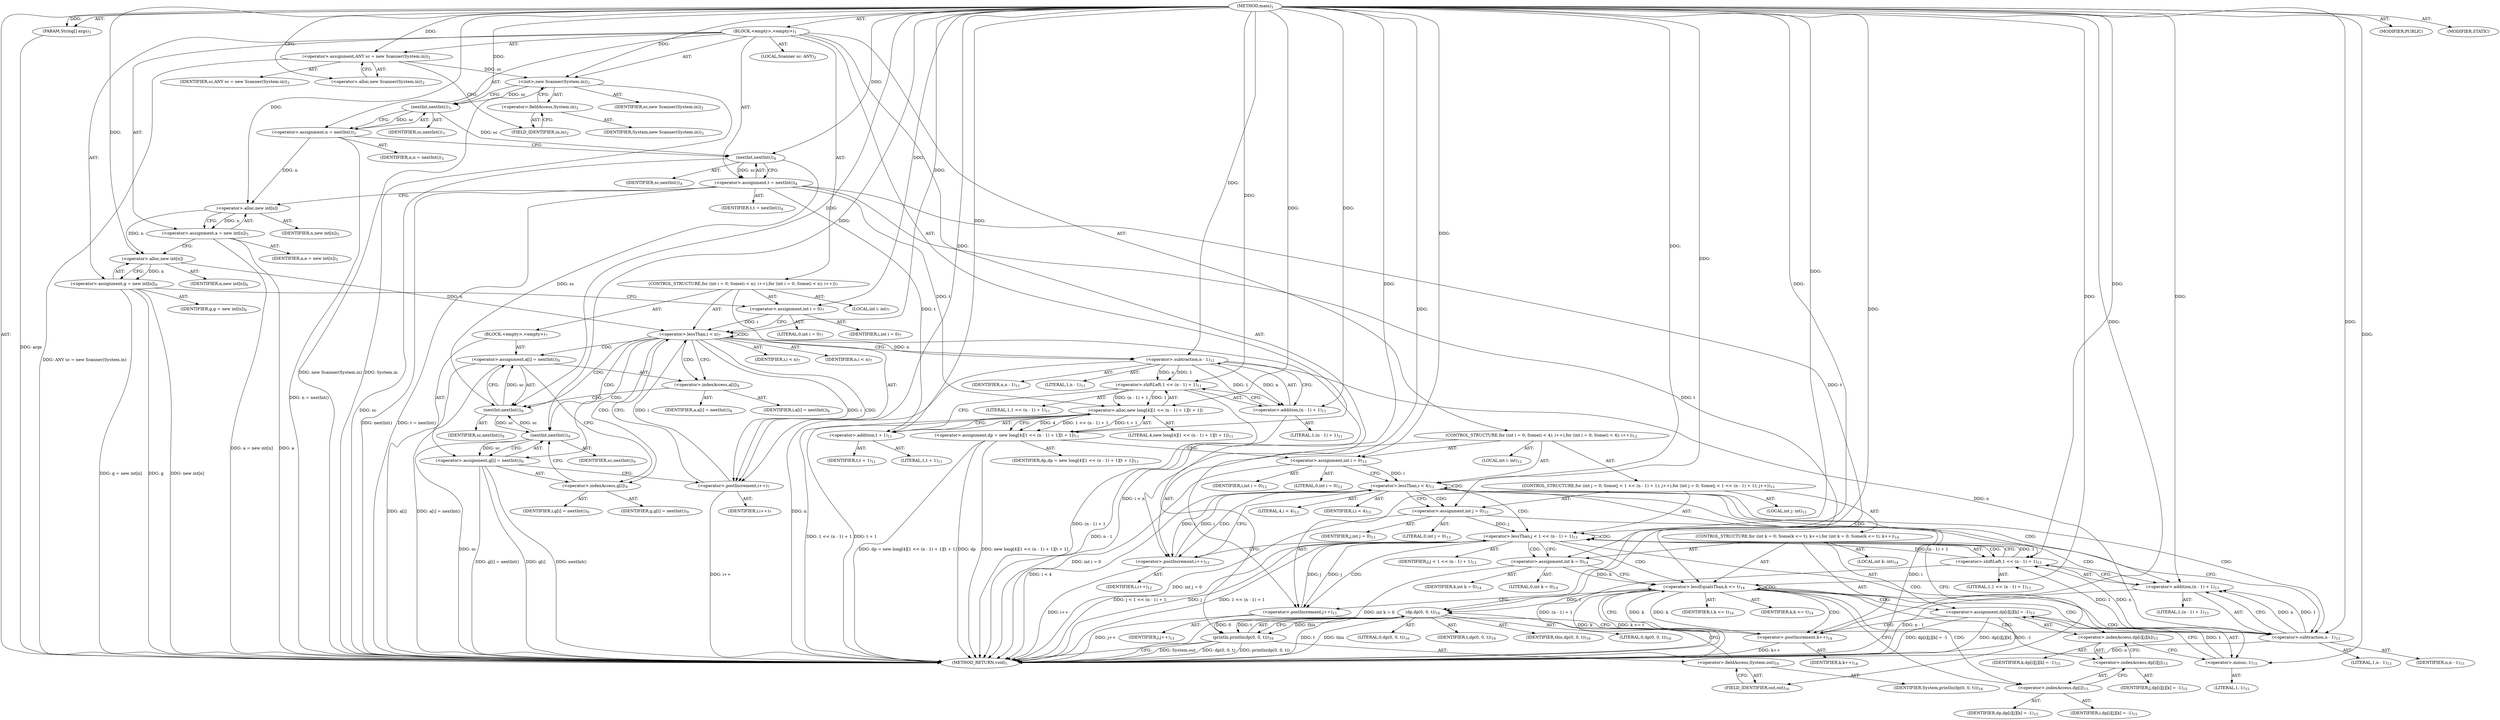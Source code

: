 digraph "main" {  
"19" [label = <(METHOD,main)<SUB>1</SUB>> ]
"20" [label = <(PARAM,String[] args)<SUB>1</SUB>> ]
"21" [label = <(BLOCK,&lt;empty&gt;,&lt;empty&gt;)<SUB>1</SUB>> ]
"4" [label = <(LOCAL,Scanner sc: ANY)<SUB>2</SUB>> ]
"22" [label = <(&lt;operator&gt;.assignment,ANY sc = new Scanner(System.in))<SUB>2</SUB>> ]
"23" [label = <(IDENTIFIER,sc,ANY sc = new Scanner(System.in))<SUB>2</SUB>> ]
"24" [label = <(&lt;operator&gt;.alloc,new Scanner(System.in))<SUB>2</SUB>> ]
"25" [label = <(&lt;init&gt;,new Scanner(System.in))<SUB>2</SUB>> ]
"3" [label = <(IDENTIFIER,sc,new Scanner(System.in))<SUB>2</SUB>> ]
"26" [label = <(&lt;operator&gt;.fieldAccess,System.in)<SUB>2</SUB>> ]
"27" [label = <(IDENTIFIER,System,new Scanner(System.in))<SUB>2</SUB>> ]
"28" [label = <(FIELD_IDENTIFIER,in,in)<SUB>2</SUB>> ]
"29" [label = <(&lt;operator&gt;.assignment,n = nextInt())<SUB>3</SUB>> ]
"30" [label = <(IDENTIFIER,n,n = nextInt())<SUB>3</SUB>> ]
"31" [label = <(nextInt,nextInt())<SUB>3</SUB>> ]
"32" [label = <(IDENTIFIER,sc,nextInt())<SUB>3</SUB>> ]
"33" [label = <(&lt;operator&gt;.assignment,t = nextInt())<SUB>4</SUB>> ]
"34" [label = <(IDENTIFIER,t,t = nextInt())<SUB>4</SUB>> ]
"35" [label = <(nextInt,nextInt())<SUB>4</SUB>> ]
"36" [label = <(IDENTIFIER,sc,nextInt())<SUB>4</SUB>> ]
"37" [label = <(&lt;operator&gt;.assignment,a = new int[n])<SUB>5</SUB>> ]
"38" [label = <(IDENTIFIER,a,a = new int[n])<SUB>5</SUB>> ]
"39" [label = <(&lt;operator&gt;.alloc,new int[n])> ]
"40" [label = <(IDENTIFIER,n,new int[n])<SUB>5</SUB>> ]
"41" [label = <(&lt;operator&gt;.assignment,g = new int[n])<SUB>6</SUB>> ]
"42" [label = <(IDENTIFIER,g,g = new int[n])<SUB>6</SUB>> ]
"43" [label = <(&lt;operator&gt;.alloc,new int[n])> ]
"44" [label = <(IDENTIFIER,n,new int[n])<SUB>6</SUB>> ]
"45" [label = <(CONTROL_STRUCTURE,for (int i = 0; Some(i &lt; n); i++),for (int i = 0; Some(i &lt; n); i++))<SUB>7</SUB>> ]
"46" [label = <(LOCAL,int i: int)<SUB>7</SUB>> ]
"47" [label = <(&lt;operator&gt;.assignment,int i = 0)<SUB>7</SUB>> ]
"48" [label = <(IDENTIFIER,i,int i = 0)<SUB>7</SUB>> ]
"49" [label = <(LITERAL,0,int i = 0)<SUB>7</SUB>> ]
"50" [label = <(&lt;operator&gt;.lessThan,i &lt; n)<SUB>7</SUB>> ]
"51" [label = <(IDENTIFIER,i,i &lt; n)<SUB>7</SUB>> ]
"52" [label = <(IDENTIFIER,n,i &lt; n)<SUB>7</SUB>> ]
"53" [label = <(&lt;operator&gt;.postIncrement,i++)<SUB>7</SUB>> ]
"54" [label = <(IDENTIFIER,i,i++)<SUB>7</SUB>> ]
"55" [label = <(BLOCK,&lt;empty&gt;,&lt;empty&gt;)<SUB>7</SUB>> ]
"56" [label = <(&lt;operator&gt;.assignment,a[i] = nextInt())<SUB>8</SUB>> ]
"57" [label = <(&lt;operator&gt;.indexAccess,a[i])<SUB>8</SUB>> ]
"58" [label = <(IDENTIFIER,a,a[i] = nextInt())<SUB>8</SUB>> ]
"59" [label = <(IDENTIFIER,i,a[i] = nextInt())<SUB>8</SUB>> ]
"60" [label = <(nextInt,nextInt())<SUB>8</SUB>> ]
"61" [label = <(IDENTIFIER,sc,nextInt())<SUB>8</SUB>> ]
"62" [label = <(&lt;operator&gt;.assignment,g[i] = nextInt())<SUB>9</SUB>> ]
"63" [label = <(&lt;operator&gt;.indexAccess,g[i])<SUB>9</SUB>> ]
"64" [label = <(IDENTIFIER,g,g[i] = nextInt())<SUB>9</SUB>> ]
"65" [label = <(IDENTIFIER,i,g[i] = nextInt())<SUB>9</SUB>> ]
"66" [label = <(nextInt,nextInt())<SUB>9</SUB>> ]
"67" [label = <(IDENTIFIER,sc,nextInt())<SUB>9</SUB>> ]
"68" [label = <(&lt;operator&gt;.assignment,dp = new long[4][1 &lt;&lt; (n - 1) + 1][t + 1])<SUB>11</SUB>> ]
"69" [label = <(IDENTIFIER,dp,dp = new long[4][1 &lt;&lt; (n - 1) + 1][t + 1])<SUB>11</SUB>> ]
"70" [label = <(&lt;operator&gt;.alloc,new long[4][1 &lt;&lt; (n - 1) + 1][t + 1])> ]
"71" [label = <(LITERAL,4,new long[4][1 &lt;&lt; (n - 1) + 1][t + 1])<SUB>11</SUB>> ]
"72" [label = <(&lt;operator&gt;.shiftLeft,1 &lt;&lt; (n - 1) + 1)<SUB>11</SUB>> ]
"73" [label = <(LITERAL,1,1 &lt;&lt; (n - 1) + 1)<SUB>11</SUB>> ]
"74" [label = <(&lt;operator&gt;.addition,(n - 1) + 1)<SUB>11</SUB>> ]
"75" [label = <(&lt;operator&gt;.subtraction,n - 1)<SUB>11</SUB>> ]
"76" [label = <(IDENTIFIER,n,n - 1)<SUB>11</SUB>> ]
"77" [label = <(LITERAL,1,n - 1)<SUB>11</SUB>> ]
"78" [label = <(LITERAL,1,(n - 1) + 1)<SUB>11</SUB>> ]
"79" [label = <(&lt;operator&gt;.addition,t + 1)<SUB>11</SUB>> ]
"80" [label = <(IDENTIFIER,t,t + 1)<SUB>11</SUB>> ]
"81" [label = <(LITERAL,1,t + 1)<SUB>11</SUB>> ]
"82" [label = <(CONTROL_STRUCTURE,for (int i = 0; Some(i &lt; 4); i++),for (int i = 0; Some(i &lt; 4); i++))<SUB>12</SUB>> ]
"83" [label = <(LOCAL,int i: int)<SUB>12</SUB>> ]
"84" [label = <(&lt;operator&gt;.assignment,int i = 0)<SUB>12</SUB>> ]
"85" [label = <(IDENTIFIER,i,int i = 0)<SUB>12</SUB>> ]
"86" [label = <(LITERAL,0,int i = 0)<SUB>12</SUB>> ]
"87" [label = <(&lt;operator&gt;.lessThan,i &lt; 4)<SUB>12</SUB>> ]
"88" [label = <(IDENTIFIER,i,i &lt; 4)<SUB>12</SUB>> ]
"89" [label = <(LITERAL,4,i &lt; 4)<SUB>12</SUB>> ]
"90" [label = <(&lt;operator&gt;.postIncrement,i++)<SUB>12</SUB>> ]
"91" [label = <(IDENTIFIER,i,i++)<SUB>12</SUB>> ]
"92" [label = <(CONTROL_STRUCTURE,for (int j = 0; Some(j &lt; 1 &lt;&lt; (n - 1) + 1); j++),for (int j = 0; Some(j &lt; 1 &lt;&lt; (n - 1) + 1); j++))<SUB>13</SUB>> ]
"93" [label = <(LOCAL,int j: int)<SUB>13</SUB>> ]
"94" [label = <(&lt;operator&gt;.assignment,int j = 0)<SUB>13</SUB>> ]
"95" [label = <(IDENTIFIER,j,int j = 0)<SUB>13</SUB>> ]
"96" [label = <(LITERAL,0,int j = 0)<SUB>13</SUB>> ]
"97" [label = <(&lt;operator&gt;.lessThan,j &lt; 1 &lt;&lt; (n - 1) + 1)<SUB>13</SUB>> ]
"98" [label = <(IDENTIFIER,j,j &lt; 1 &lt;&lt; (n - 1) + 1)<SUB>13</SUB>> ]
"99" [label = <(&lt;operator&gt;.shiftLeft,1 &lt;&lt; (n - 1) + 1)<SUB>13</SUB>> ]
"100" [label = <(LITERAL,1,1 &lt;&lt; (n - 1) + 1)<SUB>13</SUB>> ]
"101" [label = <(&lt;operator&gt;.addition,(n - 1) + 1)<SUB>13</SUB>> ]
"102" [label = <(&lt;operator&gt;.subtraction,n - 1)<SUB>13</SUB>> ]
"103" [label = <(IDENTIFIER,n,n - 1)<SUB>13</SUB>> ]
"104" [label = <(LITERAL,1,n - 1)<SUB>13</SUB>> ]
"105" [label = <(LITERAL,1,(n - 1) + 1)<SUB>13</SUB>> ]
"106" [label = <(&lt;operator&gt;.postIncrement,j++)<SUB>13</SUB>> ]
"107" [label = <(IDENTIFIER,j,j++)<SUB>13</SUB>> ]
"108" [label = <(CONTROL_STRUCTURE,for (int k = 0; Some(k &lt;= t); k++),for (int k = 0; Some(k &lt;= t); k++))<SUB>14</SUB>> ]
"109" [label = <(LOCAL,int k: int)<SUB>14</SUB>> ]
"110" [label = <(&lt;operator&gt;.assignment,int k = 0)<SUB>14</SUB>> ]
"111" [label = <(IDENTIFIER,k,int k = 0)<SUB>14</SUB>> ]
"112" [label = <(LITERAL,0,int k = 0)<SUB>14</SUB>> ]
"113" [label = <(&lt;operator&gt;.lessEqualsThan,k &lt;= t)<SUB>14</SUB>> ]
"114" [label = <(IDENTIFIER,k,k &lt;= t)<SUB>14</SUB>> ]
"115" [label = <(IDENTIFIER,t,k &lt;= t)<SUB>14</SUB>> ]
"116" [label = <(&lt;operator&gt;.postIncrement,k++)<SUB>14</SUB>> ]
"117" [label = <(IDENTIFIER,k,k++)<SUB>14</SUB>> ]
"118" [label = <(&lt;operator&gt;.assignment,dp[i][j][k] = -1)<SUB>15</SUB>> ]
"119" [label = <(&lt;operator&gt;.indexAccess,dp[i][j][k])<SUB>15</SUB>> ]
"120" [label = <(&lt;operator&gt;.indexAccess,dp[i][j])<SUB>15</SUB>> ]
"121" [label = <(&lt;operator&gt;.indexAccess,dp[i])<SUB>15</SUB>> ]
"122" [label = <(IDENTIFIER,dp,dp[i][j][k] = -1)<SUB>15</SUB>> ]
"123" [label = <(IDENTIFIER,i,dp[i][j][k] = -1)<SUB>15</SUB>> ]
"124" [label = <(IDENTIFIER,j,dp[i][j][k] = -1)<SUB>15</SUB>> ]
"125" [label = <(IDENTIFIER,k,dp[i][j][k] = -1)<SUB>15</SUB>> ]
"126" [label = <(&lt;operator&gt;.minus,-1)<SUB>15</SUB>> ]
"127" [label = <(LITERAL,1,-1)<SUB>15</SUB>> ]
"128" [label = <(println,println(dp(0, 0, t)))<SUB>16</SUB>> ]
"129" [label = <(&lt;operator&gt;.fieldAccess,System.out)<SUB>16</SUB>> ]
"130" [label = <(IDENTIFIER,System,println(dp(0, 0, t)))<SUB>16</SUB>> ]
"131" [label = <(FIELD_IDENTIFIER,out,out)<SUB>16</SUB>> ]
"132" [label = <(dp,dp(0, 0, t))<SUB>16</SUB>> ]
"133" [label = <(IDENTIFIER,this,dp(0, 0, t))<SUB>16</SUB>> ]
"134" [label = <(LITERAL,0,dp(0, 0, t))<SUB>16</SUB>> ]
"135" [label = <(LITERAL,0,dp(0, 0, t))<SUB>16</SUB>> ]
"136" [label = <(IDENTIFIER,t,dp(0, 0, t))<SUB>16</SUB>> ]
"137" [label = <(MODIFIER,PUBLIC)> ]
"138" [label = <(MODIFIER,STATIC)> ]
"139" [label = <(METHOD_RETURN,void)<SUB>1</SUB>> ]
  "19" -> "20"  [ label = "AST: "] 
  "19" -> "21"  [ label = "AST: "] 
  "19" -> "137"  [ label = "AST: "] 
  "19" -> "138"  [ label = "AST: "] 
  "19" -> "139"  [ label = "AST: "] 
  "21" -> "4"  [ label = "AST: "] 
  "21" -> "22"  [ label = "AST: "] 
  "21" -> "25"  [ label = "AST: "] 
  "21" -> "29"  [ label = "AST: "] 
  "21" -> "33"  [ label = "AST: "] 
  "21" -> "37"  [ label = "AST: "] 
  "21" -> "41"  [ label = "AST: "] 
  "21" -> "45"  [ label = "AST: "] 
  "21" -> "68"  [ label = "AST: "] 
  "21" -> "82"  [ label = "AST: "] 
  "21" -> "128"  [ label = "AST: "] 
  "22" -> "23"  [ label = "AST: "] 
  "22" -> "24"  [ label = "AST: "] 
  "25" -> "3"  [ label = "AST: "] 
  "25" -> "26"  [ label = "AST: "] 
  "26" -> "27"  [ label = "AST: "] 
  "26" -> "28"  [ label = "AST: "] 
  "29" -> "30"  [ label = "AST: "] 
  "29" -> "31"  [ label = "AST: "] 
  "31" -> "32"  [ label = "AST: "] 
  "33" -> "34"  [ label = "AST: "] 
  "33" -> "35"  [ label = "AST: "] 
  "35" -> "36"  [ label = "AST: "] 
  "37" -> "38"  [ label = "AST: "] 
  "37" -> "39"  [ label = "AST: "] 
  "39" -> "40"  [ label = "AST: "] 
  "41" -> "42"  [ label = "AST: "] 
  "41" -> "43"  [ label = "AST: "] 
  "43" -> "44"  [ label = "AST: "] 
  "45" -> "46"  [ label = "AST: "] 
  "45" -> "47"  [ label = "AST: "] 
  "45" -> "50"  [ label = "AST: "] 
  "45" -> "53"  [ label = "AST: "] 
  "45" -> "55"  [ label = "AST: "] 
  "47" -> "48"  [ label = "AST: "] 
  "47" -> "49"  [ label = "AST: "] 
  "50" -> "51"  [ label = "AST: "] 
  "50" -> "52"  [ label = "AST: "] 
  "53" -> "54"  [ label = "AST: "] 
  "55" -> "56"  [ label = "AST: "] 
  "55" -> "62"  [ label = "AST: "] 
  "56" -> "57"  [ label = "AST: "] 
  "56" -> "60"  [ label = "AST: "] 
  "57" -> "58"  [ label = "AST: "] 
  "57" -> "59"  [ label = "AST: "] 
  "60" -> "61"  [ label = "AST: "] 
  "62" -> "63"  [ label = "AST: "] 
  "62" -> "66"  [ label = "AST: "] 
  "63" -> "64"  [ label = "AST: "] 
  "63" -> "65"  [ label = "AST: "] 
  "66" -> "67"  [ label = "AST: "] 
  "68" -> "69"  [ label = "AST: "] 
  "68" -> "70"  [ label = "AST: "] 
  "70" -> "71"  [ label = "AST: "] 
  "70" -> "72"  [ label = "AST: "] 
  "70" -> "79"  [ label = "AST: "] 
  "72" -> "73"  [ label = "AST: "] 
  "72" -> "74"  [ label = "AST: "] 
  "74" -> "75"  [ label = "AST: "] 
  "74" -> "78"  [ label = "AST: "] 
  "75" -> "76"  [ label = "AST: "] 
  "75" -> "77"  [ label = "AST: "] 
  "79" -> "80"  [ label = "AST: "] 
  "79" -> "81"  [ label = "AST: "] 
  "82" -> "83"  [ label = "AST: "] 
  "82" -> "84"  [ label = "AST: "] 
  "82" -> "87"  [ label = "AST: "] 
  "82" -> "90"  [ label = "AST: "] 
  "82" -> "92"  [ label = "AST: "] 
  "84" -> "85"  [ label = "AST: "] 
  "84" -> "86"  [ label = "AST: "] 
  "87" -> "88"  [ label = "AST: "] 
  "87" -> "89"  [ label = "AST: "] 
  "90" -> "91"  [ label = "AST: "] 
  "92" -> "93"  [ label = "AST: "] 
  "92" -> "94"  [ label = "AST: "] 
  "92" -> "97"  [ label = "AST: "] 
  "92" -> "106"  [ label = "AST: "] 
  "92" -> "108"  [ label = "AST: "] 
  "94" -> "95"  [ label = "AST: "] 
  "94" -> "96"  [ label = "AST: "] 
  "97" -> "98"  [ label = "AST: "] 
  "97" -> "99"  [ label = "AST: "] 
  "99" -> "100"  [ label = "AST: "] 
  "99" -> "101"  [ label = "AST: "] 
  "101" -> "102"  [ label = "AST: "] 
  "101" -> "105"  [ label = "AST: "] 
  "102" -> "103"  [ label = "AST: "] 
  "102" -> "104"  [ label = "AST: "] 
  "106" -> "107"  [ label = "AST: "] 
  "108" -> "109"  [ label = "AST: "] 
  "108" -> "110"  [ label = "AST: "] 
  "108" -> "113"  [ label = "AST: "] 
  "108" -> "116"  [ label = "AST: "] 
  "108" -> "118"  [ label = "AST: "] 
  "110" -> "111"  [ label = "AST: "] 
  "110" -> "112"  [ label = "AST: "] 
  "113" -> "114"  [ label = "AST: "] 
  "113" -> "115"  [ label = "AST: "] 
  "116" -> "117"  [ label = "AST: "] 
  "118" -> "119"  [ label = "AST: "] 
  "118" -> "126"  [ label = "AST: "] 
  "119" -> "120"  [ label = "AST: "] 
  "119" -> "125"  [ label = "AST: "] 
  "120" -> "121"  [ label = "AST: "] 
  "120" -> "124"  [ label = "AST: "] 
  "121" -> "122"  [ label = "AST: "] 
  "121" -> "123"  [ label = "AST: "] 
  "126" -> "127"  [ label = "AST: "] 
  "128" -> "129"  [ label = "AST: "] 
  "128" -> "132"  [ label = "AST: "] 
  "129" -> "130"  [ label = "AST: "] 
  "129" -> "131"  [ label = "AST: "] 
  "132" -> "133"  [ label = "AST: "] 
  "132" -> "134"  [ label = "AST: "] 
  "132" -> "135"  [ label = "AST: "] 
  "132" -> "136"  [ label = "AST: "] 
  "22" -> "28"  [ label = "CFG: "] 
  "25" -> "31"  [ label = "CFG: "] 
  "29" -> "35"  [ label = "CFG: "] 
  "33" -> "39"  [ label = "CFG: "] 
  "37" -> "43"  [ label = "CFG: "] 
  "41" -> "47"  [ label = "CFG: "] 
  "68" -> "84"  [ label = "CFG: "] 
  "128" -> "139"  [ label = "CFG: "] 
  "24" -> "22"  [ label = "CFG: "] 
  "26" -> "25"  [ label = "CFG: "] 
  "31" -> "29"  [ label = "CFG: "] 
  "35" -> "33"  [ label = "CFG: "] 
  "39" -> "37"  [ label = "CFG: "] 
  "43" -> "41"  [ label = "CFG: "] 
  "47" -> "50"  [ label = "CFG: "] 
  "50" -> "57"  [ label = "CFG: "] 
  "50" -> "75"  [ label = "CFG: "] 
  "53" -> "50"  [ label = "CFG: "] 
  "70" -> "68"  [ label = "CFG: "] 
  "84" -> "87"  [ label = "CFG: "] 
  "87" -> "94"  [ label = "CFG: "] 
  "87" -> "131"  [ label = "CFG: "] 
  "90" -> "87"  [ label = "CFG: "] 
  "129" -> "132"  [ label = "CFG: "] 
  "132" -> "128"  [ label = "CFG: "] 
  "28" -> "26"  [ label = "CFG: "] 
  "56" -> "63"  [ label = "CFG: "] 
  "62" -> "53"  [ label = "CFG: "] 
  "72" -> "79"  [ label = "CFG: "] 
  "79" -> "70"  [ label = "CFG: "] 
  "94" -> "102"  [ label = "CFG: "] 
  "97" -> "110"  [ label = "CFG: "] 
  "97" -> "90"  [ label = "CFG: "] 
  "106" -> "102"  [ label = "CFG: "] 
  "131" -> "129"  [ label = "CFG: "] 
  "57" -> "60"  [ label = "CFG: "] 
  "60" -> "56"  [ label = "CFG: "] 
  "63" -> "66"  [ label = "CFG: "] 
  "66" -> "62"  [ label = "CFG: "] 
  "74" -> "72"  [ label = "CFG: "] 
  "99" -> "97"  [ label = "CFG: "] 
  "110" -> "113"  [ label = "CFG: "] 
  "113" -> "121"  [ label = "CFG: "] 
  "113" -> "106"  [ label = "CFG: "] 
  "116" -> "113"  [ label = "CFG: "] 
  "118" -> "116"  [ label = "CFG: "] 
  "75" -> "74"  [ label = "CFG: "] 
  "101" -> "99"  [ label = "CFG: "] 
  "119" -> "126"  [ label = "CFG: "] 
  "126" -> "118"  [ label = "CFG: "] 
  "102" -> "101"  [ label = "CFG: "] 
  "120" -> "119"  [ label = "CFG: "] 
  "121" -> "120"  [ label = "CFG: "] 
  "19" -> "24"  [ label = "CFG: "] 
  "20" -> "139"  [ label = "DDG: args"] 
  "22" -> "139"  [ label = "DDG: ANY sc = new Scanner(System.in)"] 
  "25" -> "139"  [ label = "DDG: System.in"] 
  "25" -> "139"  [ label = "DDG: new Scanner(System.in)"] 
  "29" -> "139"  [ label = "DDG: n = nextInt()"] 
  "35" -> "139"  [ label = "DDG: sc"] 
  "33" -> "139"  [ label = "DDG: nextInt()"] 
  "33" -> "139"  [ label = "DDG: t = nextInt()"] 
  "37" -> "139"  [ label = "DDG: a"] 
  "37" -> "139"  [ label = "DDG: a = new int[n]"] 
  "41" -> "139"  [ label = "DDG: g"] 
  "41" -> "139"  [ label = "DDG: new int[n]"] 
  "41" -> "139"  [ label = "DDG: g = new int[n]"] 
  "50" -> "139"  [ label = "DDG: i &lt; n"] 
  "68" -> "139"  [ label = "DDG: dp"] 
  "75" -> "139"  [ label = "DDG: n"] 
  "74" -> "139"  [ label = "DDG: n - 1"] 
  "72" -> "139"  [ label = "DDG: (n - 1) + 1"] 
  "70" -> "139"  [ label = "DDG: 1 &lt;&lt; (n - 1) + 1"] 
  "70" -> "139"  [ label = "DDG: t + 1"] 
  "68" -> "139"  [ label = "DDG: new long[4][1 &lt;&lt; (n - 1) + 1][t + 1]"] 
  "68" -> "139"  [ label = "DDG: dp = new long[4][1 &lt;&lt; (n - 1) + 1][t + 1]"] 
  "84" -> "139"  [ label = "DDG: int i = 0"] 
  "87" -> "139"  [ label = "DDG: i"] 
  "87" -> "139"  [ label = "DDG: i &lt; 4"] 
  "128" -> "139"  [ label = "DDG: System.out"] 
  "132" -> "139"  [ label = "DDG: t"] 
  "128" -> "139"  [ label = "DDG: dp(0, 0, t)"] 
  "128" -> "139"  [ label = "DDG: println(dp(0, 0, t))"] 
  "94" -> "139"  [ label = "DDG: int j = 0"] 
  "97" -> "139"  [ label = "DDG: j"] 
  "102" -> "139"  [ label = "DDG: n"] 
  "101" -> "139"  [ label = "DDG: n - 1"] 
  "99" -> "139"  [ label = "DDG: (n - 1) + 1"] 
  "97" -> "139"  [ label = "DDG: 1 &lt;&lt; (n - 1) + 1"] 
  "97" -> "139"  [ label = "DDG: j &lt; 1 &lt;&lt; (n - 1) + 1"] 
  "90" -> "139"  [ label = "DDG: i++"] 
  "110" -> "139"  [ label = "DDG: int k = 0"] 
  "113" -> "139"  [ label = "DDG: k"] 
  "113" -> "139"  [ label = "DDG: k &lt;= t"] 
  "106" -> "139"  [ label = "DDG: j++"] 
  "118" -> "139"  [ label = "DDG: dp[i][j][k]"] 
  "118" -> "139"  [ label = "DDG: -1"] 
  "118" -> "139"  [ label = "DDG: dp[i][j][k] = -1"] 
  "116" -> "139"  [ label = "DDG: k++"] 
  "56" -> "139"  [ label = "DDG: a[i]"] 
  "56" -> "139"  [ label = "DDG: a[i] = nextInt()"] 
  "62" -> "139"  [ label = "DDG: g[i]"] 
  "66" -> "139"  [ label = "DDG: sc"] 
  "62" -> "139"  [ label = "DDG: nextInt()"] 
  "62" -> "139"  [ label = "DDG: g[i] = nextInt()"] 
  "53" -> "139"  [ label = "DDG: i++"] 
  "132" -> "139"  [ label = "DDG: this"] 
  "19" -> "20"  [ label = "DDG: "] 
  "19" -> "22"  [ label = "DDG: "] 
  "31" -> "29"  [ label = "DDG: sc"] 
  "35" -> "33"  [ label = "DDG: sc"] 
  "39" -> "37"  [ label = "DDG: n"] 
  "43" -> "41"  [ label = "DDG: n"] 
  "70" -> "68"  [ label = "DDG: 4"] 
  "70" -> "68"  [ label = "DDG: 1 &lt;&lt; (n - 1) + 1"] 
  "70" -> "68"  [ label = "DDG: t + 1"] 
  "22" -> "25"  [ label = "DDG: sc"] 
  "19" -> "25"  [ label = "DDG: "] 
  "19" -> "47"  [ label = "DDG: "] 
  "19" -> "84"  [ label = "DDG: "] 
  "132" -> "128"  [ label = "DDG: this"] 
  "132" -> "128"  [ label = "DDG: 0"] 
  "132" -> "128"  [ label = "DDG: t"] 
  "25" -> "31"  [ label = "DDG: sc"] 
  "19" -> "31"  [ label = "DDG: "] 
  "31" -> "35"  [ label = "DDG: sc"] 
  "19" -> "35"  [ label = "DDG: "] 
  "29" -> "39"  [ label = "DDG: n"] 
  "19" -> "39"  [ label = "DDG: "] 
  "39" -> "43"  [ label = "DDG: n"] 
  "19" -> "43"  [ label = "DDG: "] 
  "47" -> "50"  [ label = "DDG: i"] 
  "53" -> "50"  [ label = "DDG: i"] 
  "19" -> "50"  [ label = "DDG: "] 
  "43" -> "50"  [ label = "DDG: n"] 
  "50" -> "53"  [ label = "DDG: i"] 
  "19" -> "53"  [ label = "DDG: "] 
  "60" -> "56"  [ label = "DDG: sc"] 
  "66" -> "62"  [ label = "DDG: sc"] 
  "19" -> "70"  [ label = "DDG: "] 
  "72" -> "70"  [ label = "DDG: 1"] 
  "72" -> "70"  [ label = "DDG: (n - 1) + 1"] 
  "33" -> "70"  [ label = "DDG: t"] 
  "84" -> "87"  [ label = "DDG: i"] 
  "90" -> "87"  [ label = "DDG: i"] 
  "19" -> "87"  [ label = "DDG: "] 
  "87" -> "90"  [ label = "DDG: i"] 
  "19" -> "90"  [ label = "DDG: "] 
  "19" -> "94"  [ label = "DDG: "] 
  "19" -> "132"  [ label = "DDG: "] 
  "113" -> "132"  [ label = "DDG: t"] 
  "33" -> "132"  [ label = "DDG: t"] 
  "19" -> "72"  [ label = "DDG: "] 
  "75" -> "72"  [ label = "DDG: n"] 
  "75" -> "72"  [ label = "DDG: 1"] 
  "33" -> "79"  [ label = "DDG: t"] 
  "19" -> "79"  [ label = "DDG: "] 
  "94" -> "97"  [ label = "DDG: j"] 
  "106" -> "97"  [ label = "DDG: j"] 
  "19" -> "97"  [ label = "DDG: "] 
  "99" -> "97"  [ label = "DDG: 1"] 
  "99" -> "97"  [ label = "DDG: (n - 1) + 1"] 
  "97" -> "106"  [ label = "DDG: j"] 
  "19" -> "106"  [ label = "DDG: "] 
  "19" -> "110"  [ label = "DDG: "] 
  "126" -> "118"  [ label = "DDG: 1"] 
  "35" -> "60"  [ label = "DDG: sc"] 
  "66" -> "60"  [ label = "DDG: sc"] 
  "19" -> "60"  [ label = "DDG: "] 
  "60" -> "66"  [ label = "DDG: sc"] 
  "19" -> "66"  [ label = "DDG: "] 
  "75" -> "74"  [ label = "DDG: n"] 
  "75" -> "74"  [ label = "DDG: 1"] 
  "19" -> "74"  [ label = "DDG: "] 
  "19" -> "99"  [ label = "DDG: "] 
  "102" -> "99"  [ label = "DDG: n"] 
  "102" -> "99"  [ label = "DDG: 1"] 
  "110" -> "113"  [ label = "DDG: k"] 
  "116" -> "113"  [ label = "DDG: k"] 
  "19" -> "113"  [ label = "DDG: "] 
  "33" -> "113"  [ label = "DDG: t"] 
  "113" -> "116"  [ label = "DDG: k"] 
  "19" -> "116"  [ label = "DDG: "] 
  "50" -> "75"  [ label = "DDG: n"] 
  "19" -> "75"  [ label = "DDG: "] 
  "102" -> "101"  [ label = "DDG: n"] 
  "102" -> "101"  [ label = "DDG: 1"] 
  "19" -> "101"  [ label = "DDG: "] 
  "19" -> "126"  [ label = "DDG: "] 
  "75" -> "102"  [ label = "DDG: n"] 
  "19" -> "102"  [ label = "DDG: "] 
  "50" -> "60"  [ label = "CDG: "] 
  "50" -> "57"  [ label = "CDG: "] 
  "50" -> "66"  [ label = "CDG: "] 
  "50" -> "56"  [ label = "CDG: "] 
  "50" -> "50"  [ label = "CDG: "] 
  "50" -> "53"  [ label = "CDG: "] 
  "50" -> "63"  [ label = "CDG: "] 
  "50" -> "62"  [ label = "CDG: "] 
  "87" -> "94"  [ label = "CDG: "] 
  "87" -> "99"  [ label = "CDG: "] 
  "87" -> "102"  [ label = "CDG: "] 
  "87" -> "87"  [ label = "CDG: "] 
  "87" -> "97"  [ label = "CDG: "] 
  "87" -> "101"  [ label = "CDG: "] 
  "87" -> "90"  [ label = "CDG: "] 
  "97" -> "113"  [ label = "CDG: "] 
  "97" -> "99"  [ label = "CDG: "] 
  "97" -> "102"  [ label = "CDG: "] 
  "97" -> "106"  [ label = "CDG: "] 
  "97" -> "97"  [ label = "CDG: "] 
  "97" -> "101"  [ label = "CDG: "] 
  "97" -> "110"  [ label = "CDG: "] 
  "113" -> "120"  [ label = "CDG: "] 
  "113" -> "113"  [ label = "CDG: "] 
  "113" -> "116"  [ label = "CDG: "] 
  "113" -> "119"  [ label = "CDG: "] 
  "113" -> "121"  [ label = "CDG: "] 
  "113" -> "126"  [ label = "CDG: "] 
  "113" -> "118"  [ label = "CDG: "] 
}
